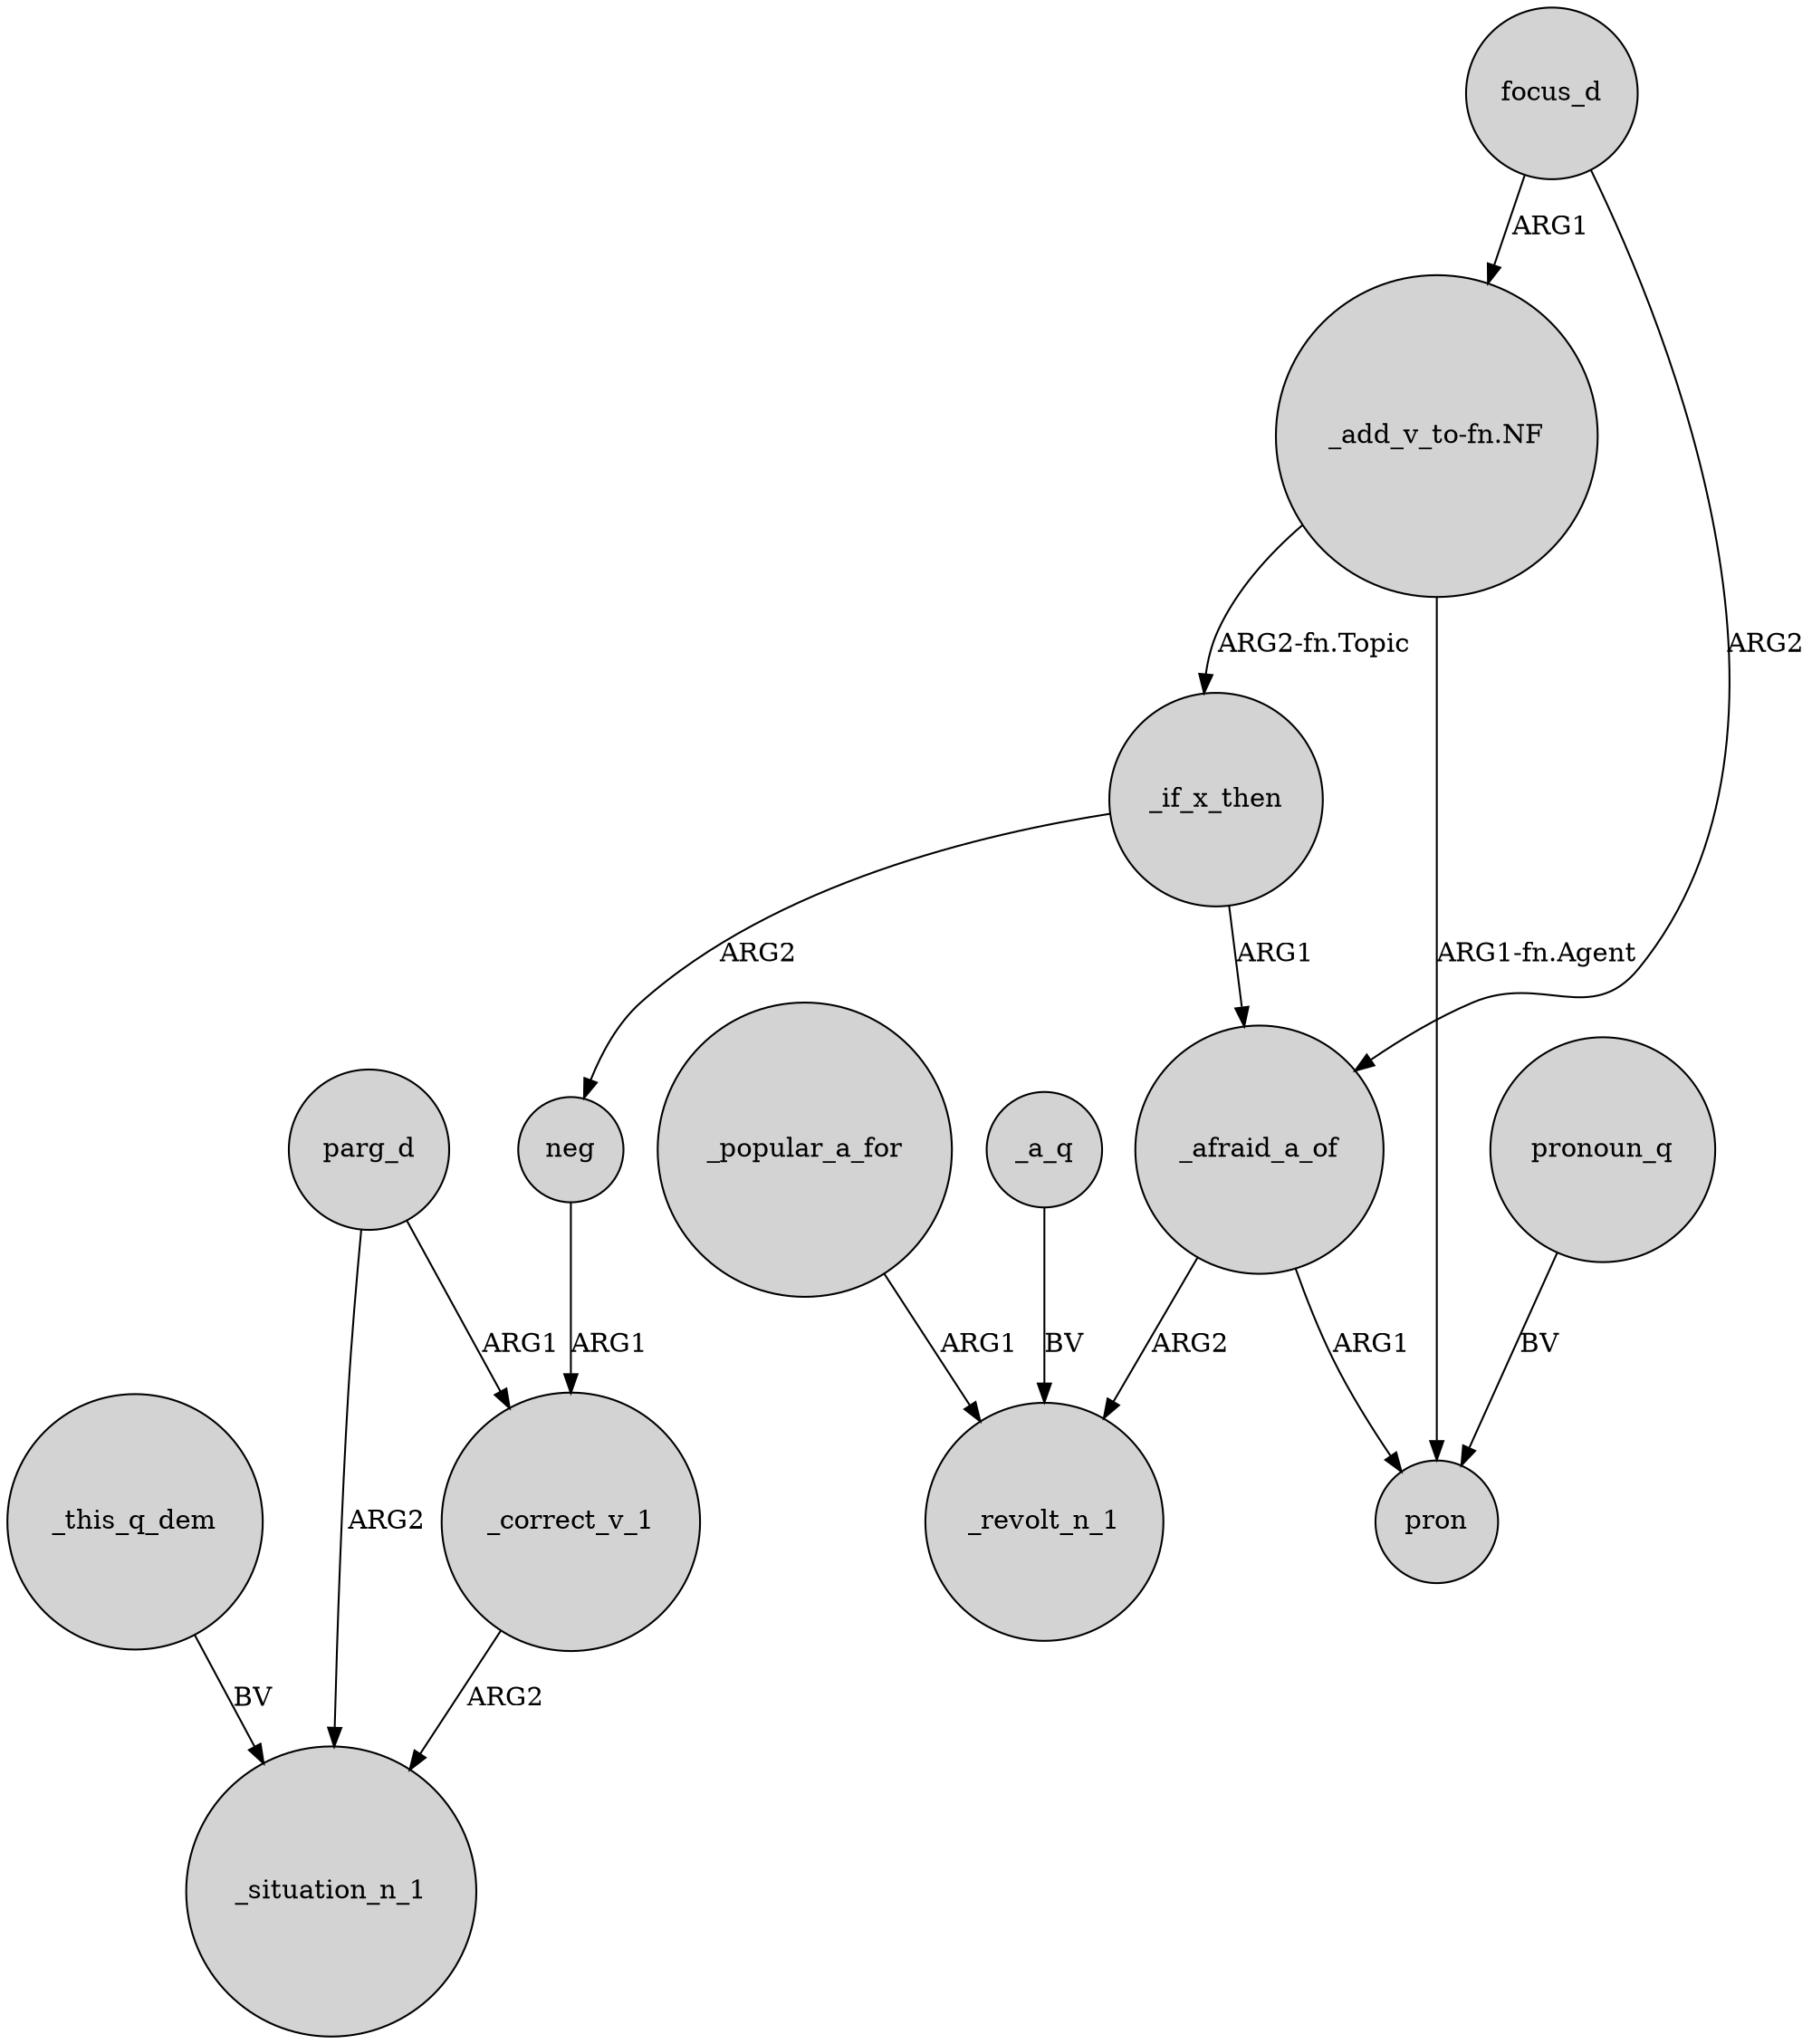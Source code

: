 digraph {
	node [shape=circle style=filled]
	_this_q_dem -> _situation_n_1 [label=BV]
	parg_d -> _correct_v_1 [label=ARG1]
	_afraid_a_of -> _revolt_n_1 [label=ARG2]
	focus_d -> "_add_v_to-fn.NF" [label=ARG1]
	focus_d -> _afraid_a_of [label=ARG2]
	"_add_v_to-fn.NF" -> _if_x_then [label="ARG2-fn.Topic"]
	_afraid_a_of -> pron [label=ARG1]
	neg -> _correct_v_1 [label=ARG1]
	_if_x_then -> _afraid_a_of [label=ARG1]
	"_add_v_to-fn.NF" -> pron [label="ARG1-fn.Agent"]
	parg_d -> _situation_n_1 [label=ARG2]
	_popular_a_for -> _revolt_n_1 [label=ARG1]
	_correct_v_1 -> _situation_n_1 [label=ARG2]
	_if_x_then -> neg [label=ARG2]
	_a_q -> _revolt_n_1 [label=BV]
	pronoun_q -> pron [label=BV]
}
